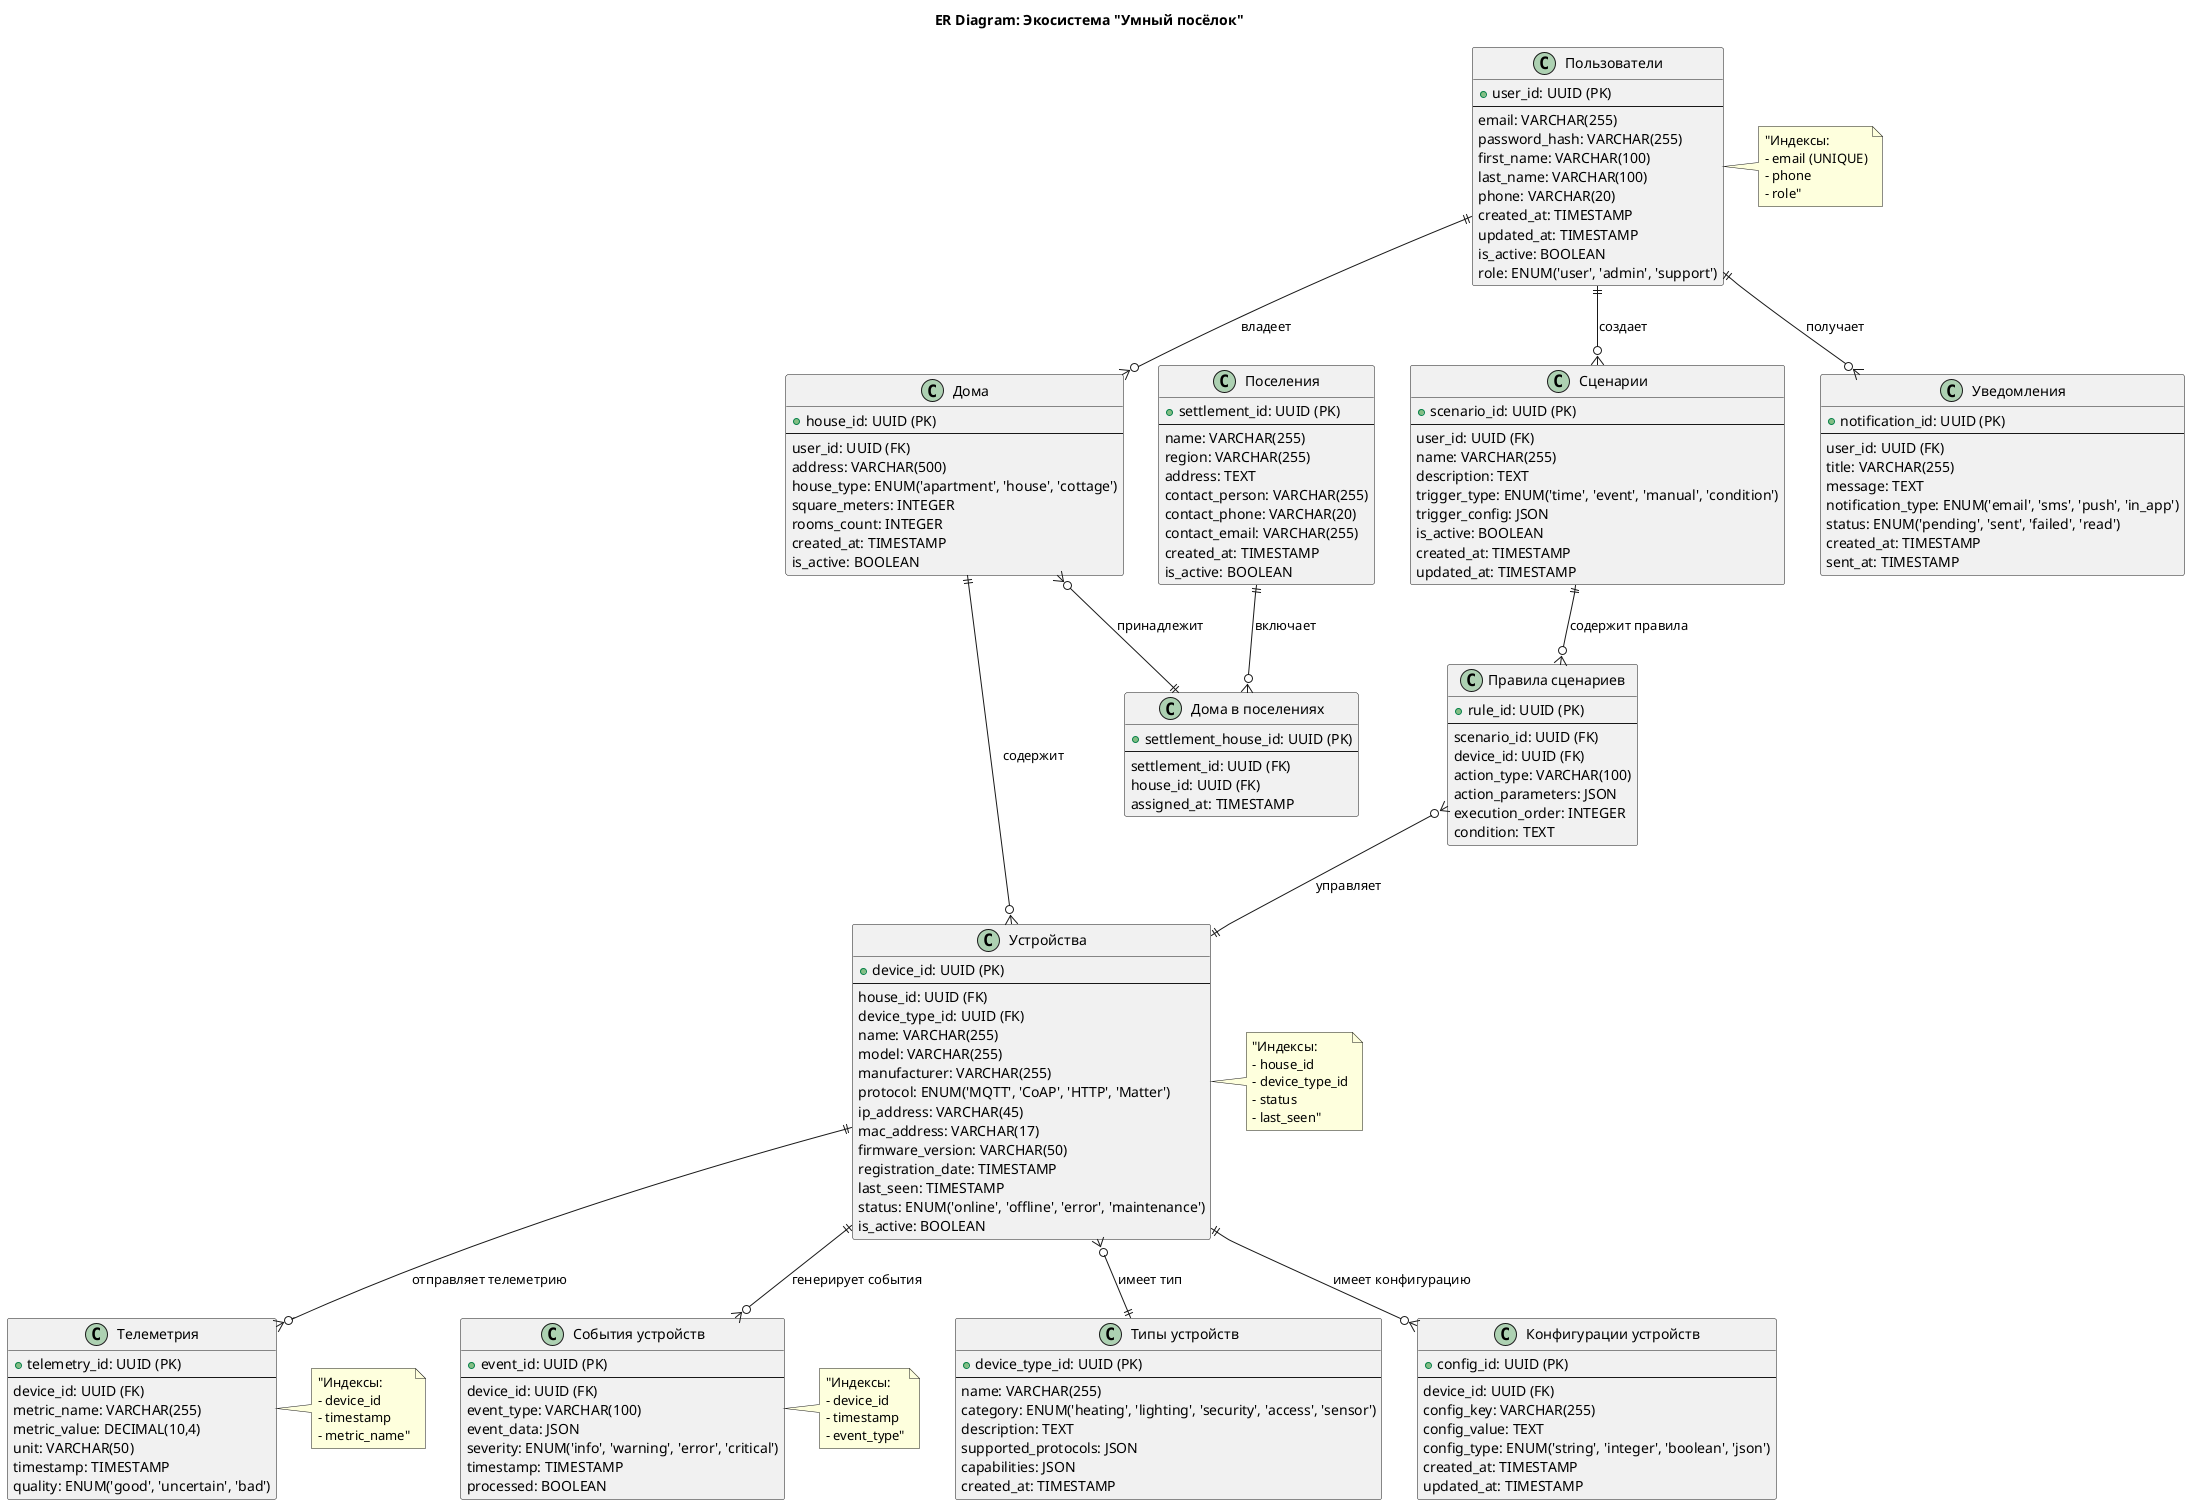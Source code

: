 @startuml
title ER Diagram: Экосистема "Умный посёлок"

!define ENTITY class
!define RELATIONSHIP class

' === Сущности ===
ENTITY "Пользователи" as Users {
  + user_id: UUID (PK)
  --
  email: VARCHAR(255)
  password_hash: VARCHAR(255)
  first_name: VARCHAR(100)
  last_name: VARCHAR(100)
  phone: VARCHAR(20)
  created_at: TIMESTAMP
  updated_at: TIMESTAMP
  is_active: BOOLEAN
  role: ENUM('user', 'admin', 'support')
}

ENTITY "Дома" as Houses {
  + house_id: UUID (PK)
  --
  user_id: UUID (FK)
  address: VARCHAR(500)
  house_type: ENUM('apartment', 'house', 'cottage')
  square_meters: INTEGER
  rooms_count: INTEGER
  created_at: TIMESTAMP
  is_active: BOOLEAN
}

ENTITY "Устройства" as Devices {
  + device_id: UUID (PK)
  --
  house_id: UUID (FK)
  device_type_id: UUID (FK)
  name: VARCHAR(255)
  model: VARCHAR(255)
  manufacturer: VARCHAR(255)
  protocol: ENUM('MQTT', 'CoAP', 'HTTP', 'Matter')
  ip_address: VARCHAR(45)
  mac_address: VARCHAR(17)
  firmware_version: VARCHAR(50)
  registration_date: TIMESTAMP
  last_seen: TIMESTAMP
  status: ENUM('online', 'offline', 'error', 'maintenance')
  is_active: BOOLEAN
}

ENTITY "Типы устройств" as DeviceTypes {
  + device_type_id: UUID (PK)
  --
  name: VARCHAR(255)
  category: ENUM('heating', 'lighting', 'security', 'access', 'sensor')
  description: TEXT
  supported_protocols: JSON
  capabilities: JSON
  created_at: TIMESTAMP
}

ENTITY "Конфигурации устройств" as DeviceConfigs {
  + config_id: UUID (PK)
  --
  device_id: UUID (FK)
  config_key: VARCHAR(255)
  config_value: TEXT
  config_type: ENUM('string', 'integer', 'boolean', 'json')
  created_at: TIMESTAMP
  updated_at: TIMESTAMP
}

ENTITY "События устройств" as DeviceEvents {
  + event_id: UUID (PK)
  --
  device_id: UUID (FK)
  event_type: VARCHAR(100)
  event_data: JSON
  severity: ENUM('info', 'warning', 'error', 'critical')
  timestamp: TIMESTAMP
  processed: BOOLEAN
}

ENTITY "Телеметрия" as Telemetry {
  + telemetry_id: UUID (PK)
  --
  device_id: UUID (FK)
  metric_name: VARCHAR(255)
  metric_value: DECIMAL(10,4)
  unit: VARCHAR(50)
  timestamp: TIMESTAMP
  quality: ENUM('good', 'uncertain', 'bad')
}

ENTITY "Сценарии" as Scenarios {
  + scenario_id: UUID (PK)
  --
  user_id: UUID (FK)
  name: VARCHAR(255)
  description: TEXT
  trigger_type: ENUM('time', 'event', 'manual', 'condition')
  trigger_config: JSON
  is_active: BOOLEAN
  created_at: TIMESTAMP
  updated_at: TIMESTAMP
}

ENTITY "Правила сценариев" as ScenarioRules {
  + rule_id: UUID (PK)
  --
  scenario_id: UUID (FK)
  device_id: UUID (FK)
  action_type: VARCHAR(100)
  action_parameters: JSON
  execution_order: INTEGER
  condition: TEXT
}

ENTITY "Уведомления" as Notifications {
  + notification_id: UUID (PK)
  --
  user_id: UUID (FK)
  title: VARCHAR(255)
  message: TEXT
  notification_type: ENUM('email', 'sms', 'push', 'in_app')
  status: ENUM('pending', 'sent', 'failed', 'read')
  created_at: TIMESTAMP
  sent_at: TIMESTAMP
}

ENTITY "Поселения" as Settlements {
  + settlement_id: UUID (PK)
  --
  name: VARCHAR(255)
  region: VARCHAR(255)
  address: TEXT
  contact_person: VARCHAR(255)
  contact_phone: VARCHAR(20)
  contact_email: VARCHAR(255)
  created_at: TIMESTAMP
  is_active: BOOLEAN
}

ENTITY "Дома в поселениях" as SettlementHouses {
  + settlement_house_id: UUID (PK)
  --
  settlement_id: UUID (FK)
  house_id: UUID (FK)
  assigned_at: TIMESTAMP
}

' === Связи ===
Users ||--o{ Houses : "владеет"
Users ||--o{ Scenarios : "создает"
Users ||--o{ Notifications : "получает"

Houses ||--o{ Devices : "содержит"
Houses }o--|| SettlementHouses : "принадлежит"

Devices }o--|| DeviceTypes : "имеет тип"
Devices ||--o{ DeviceConfigs : "имеет конфигурацию"
Devices ||--o{ DeviceEvents : "генерирует события"
Devices ||--o{ Telemetry : "отправляет телеметрию"

Scenarios ||--o{ ScenarioRules : "содержит правила"
ScenarioRules }o--|| Devices : "управляет"

Settlements ||--o{ SettlementHouses : "включает"

' === Индексы ===
note right of Users : "Индексы:\n- email (UNIQUE)\n- phone\n- role"

note right of Devices : "Индексы:\n- house_id\n- device_type_id\n- status\n- last_seen"

note right of Telemetry : "Индексы:\n- device_id\n- timestamp\n- metric_name"

note right of DeviceEvents : "Индексы:\n- device_id\n- timestamp\n- event_type"

@enduml 